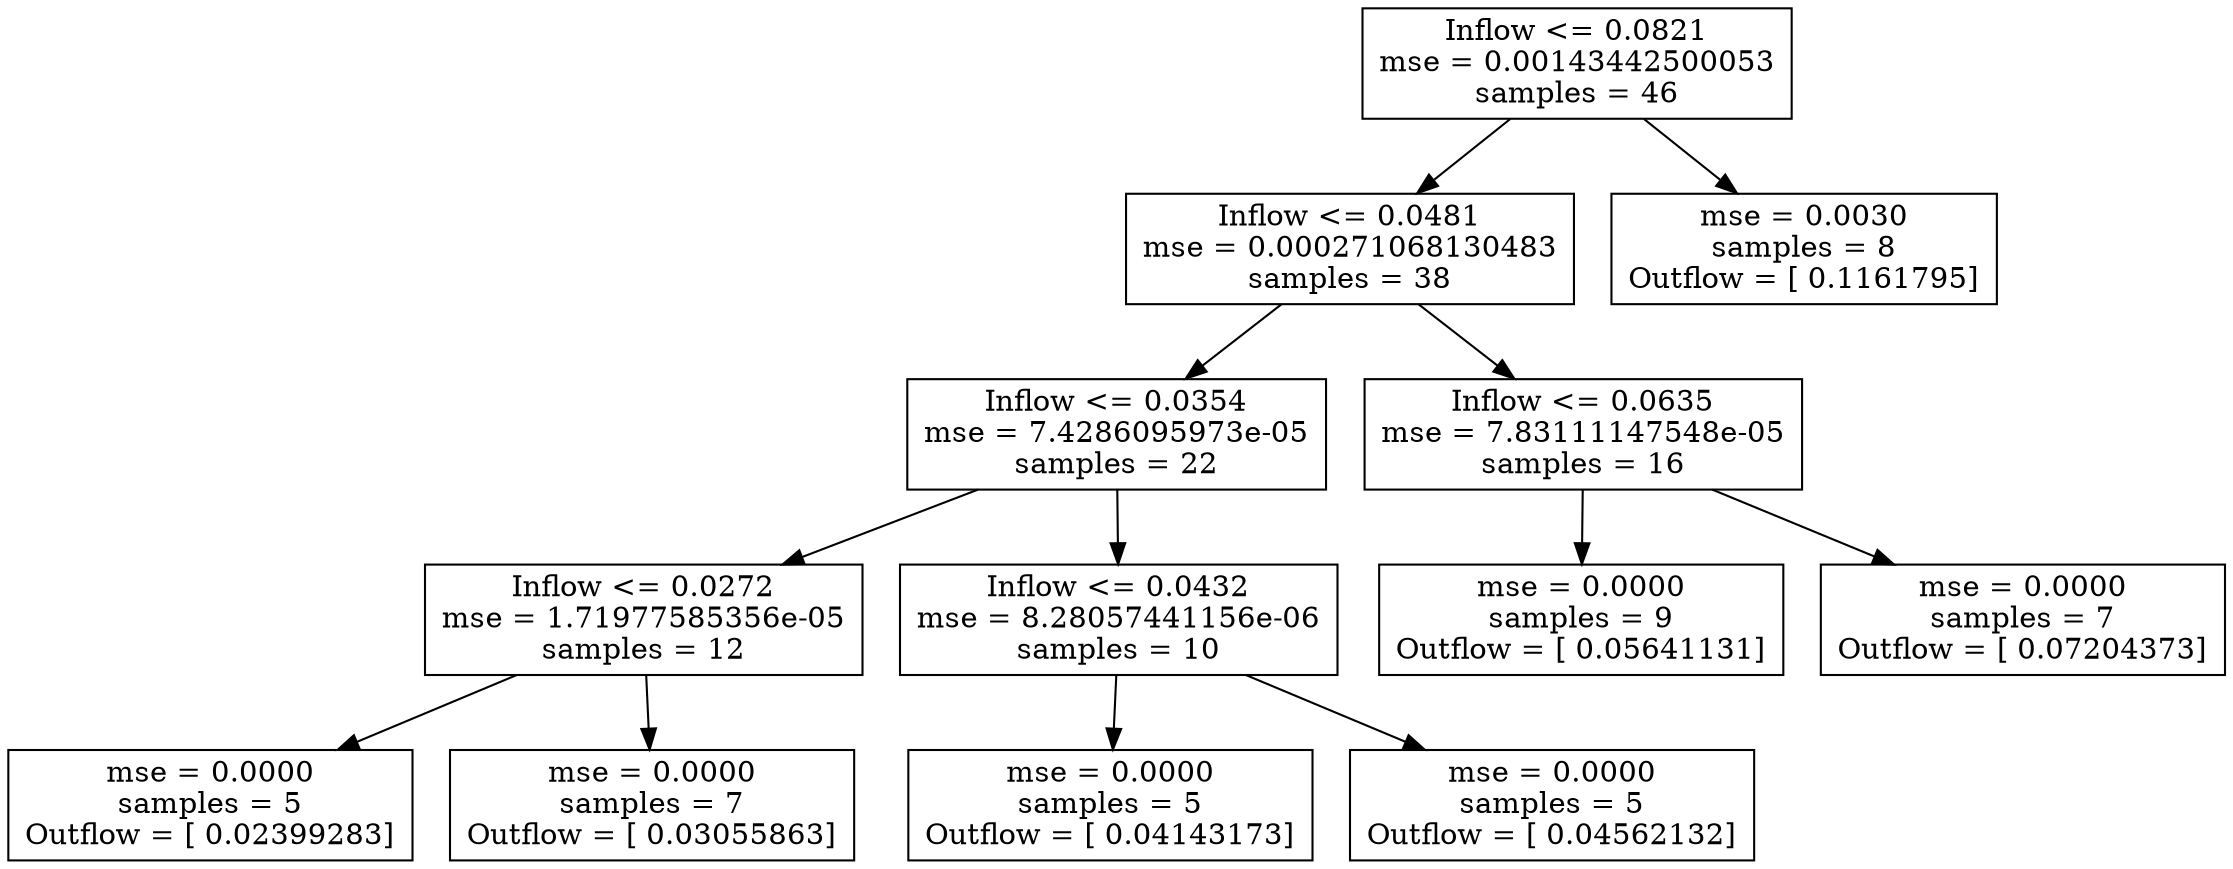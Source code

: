 digraph Tree {
0 [label="Inflow <= 0.0821\nmse = 0.00143442500053\nsamples = 46", shape="box"] ;
1 [label="Inflow <= 0.0481\nmse = 0.000271068130483\nsamples = 38", shape="box"] ;
0 -> 1 ;
2 [label="Inflow <= 0.0354\nmse = 7.4286095973e-05\nsamples = 22", shape="box"] ;
1 -> 2 ;
3 [label="Inflow <= 0.0272\nmse = 1.71977585356e-05\nsamples = 12", shape="box"] ;
2 -> 3 ;
4 [label="mse = 0.0000\nsamples = 5\nOutflow = [ 0.02399283]", shape="box"] ;
3 -> 4 ;
5 [label="mse = 0.0000\nsamples = 7\nOutflow = [ 0.03055863]", shape="box"] ;
3 -> 5 ;
6 [label="Inflow <= 0.0432\nmse = 8.28057441156e-06\nsamples = 10", shape="box"] ;
2 -> 6 ;
7 [label="mse = 0.0000\nsamples = 5\nOutflow = [ 0.04143173]", shape="box"] ;
6 -> 7 ;
8 [label="mse = 0.0000\nsamples = 5\nOutflow = [ 0.04562132]", shape="box"] ;
6 -> 8 ;
9 [label="Inflow <= 0.0635\nmse = 7.83111147548e-05\nsamples = 16", shape="box"] ;
1 -> 9 ;
10 [label="mse = 0.0000\nsamples = 9\nOutflow = [ 0.05641131]", shape="box"] ;
9 -> 10 ;
11 [label="mse = 0.0000\nsamples = 7\nOutflow = [ 0.07204373]", shape="box"] ;
9 -> 11 ;
12 [label="mse = 0.0030\nsamples = 8\nOutflow = [ 0.1161795]", shape="box"] ;
0 -> 12 ;
}